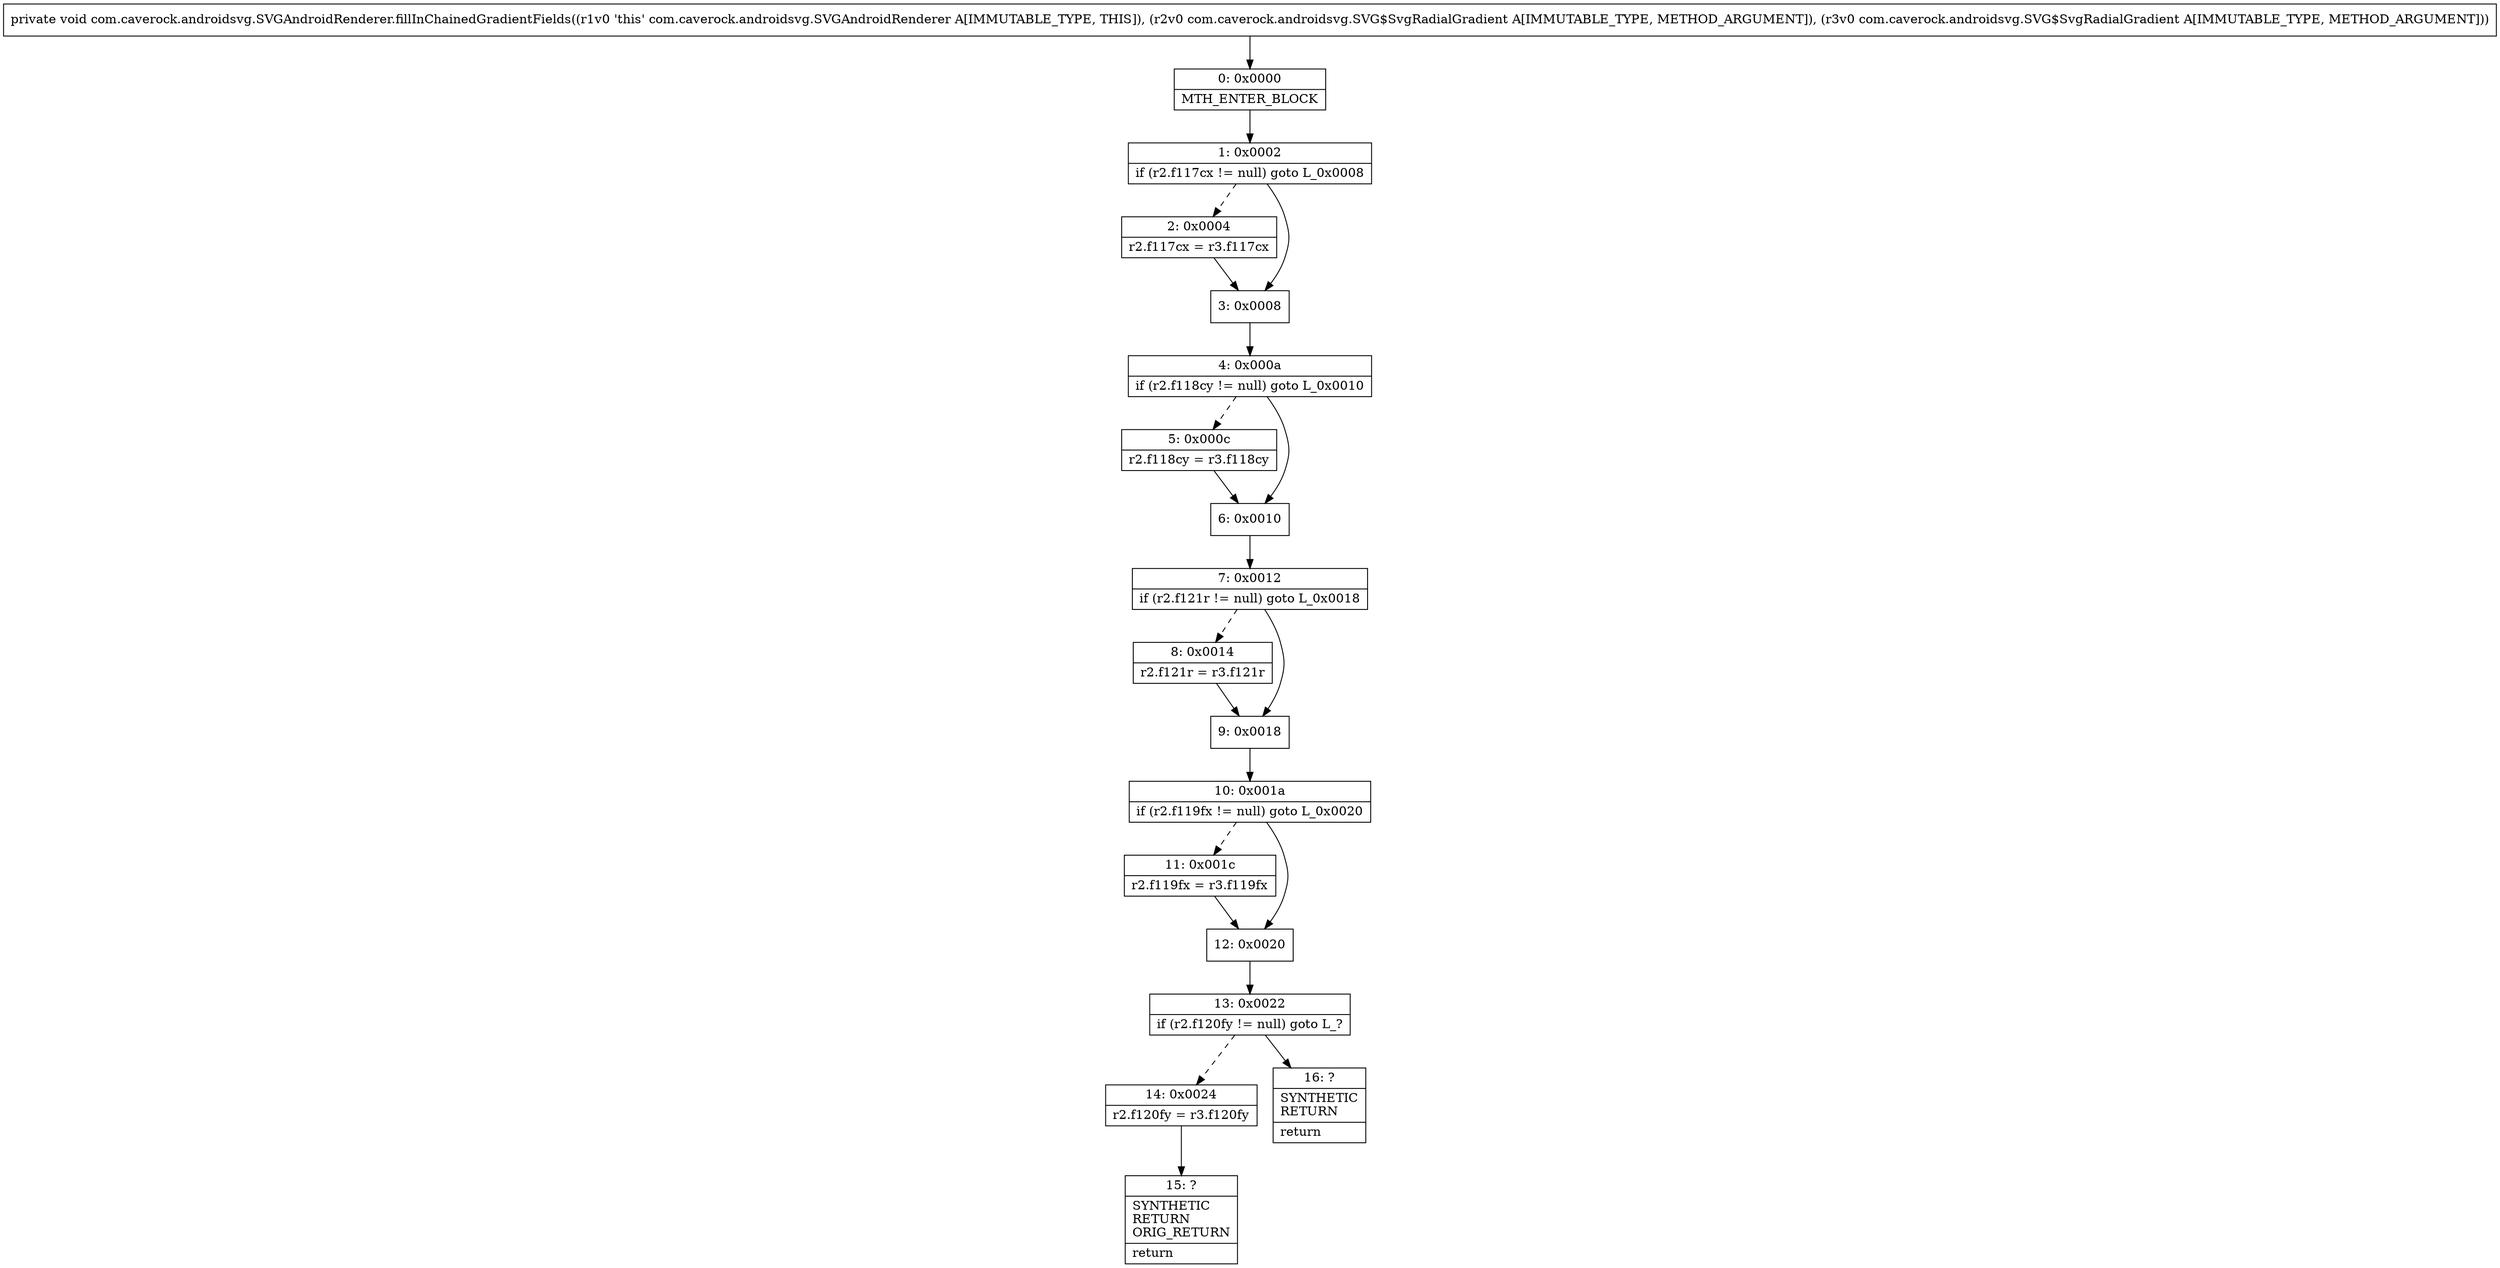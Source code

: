 digraph "CFG forcom.caverock.androidsvg.SVGAndroidRenderer.fillInChainedGradientFields(Lcom\/caverock\/androidsvg\/SVG$SvgRadialGradient;Lcom\/caverock\/androidsvg\/SVG$SvgRadialGradient;)V" {
Node_0 [shape=record,label="{0\:\ 0x0000|MTH_ENTER_BLOCK\l}"];
Node_1 [shape=record,label="{1\:\ 0x0002|if (r2.f117cx != null) goto L_0x0008\l}"];
Node_2 [shape=record,label="{2\:\ 0x0004|r2.f117cx = r3.f117cx\l}"];
Node_3 [shape=record,label="{3\:\ 0x0008}"];
Node_4 [shape=record,label="{4\:\ 0x000a|if (r2.f118cy != null) goto L_0x0010\l}"];
Node_5 [shape=record,label="{5\:\ 0x000c|r2.f118cy = r3.f118cy\l}"];
Node_6 [shape=record,label="{6\:\ 0x0010}"];
Node_7 [shape=record,label="{7\:\ 0x0012|if (r2.f121r != null) goto L_0x0018\l}"];
Node_8 [shape=record,label="{8\:\ 0x0014|r2.f121r = r3.f121r\l}"];
Node_9 [shape=record,label="{9\:\ 0x0018}"];
Node_10 [shape=record,label="{10\:\ 0x001a|if (r2.f119fx != null) goto L_0x0020\l}"];
Node_11 [shape=record,label="{11\:\ 0x001c|r2.f119fx = r3.f119fx\l}"];
Node_12 [shape=record,label="{12\:\ 0x0020}"];
Node_13 [shape=record,label="{13\:\ 0x0022|if (r2.f120fy != null) goto L_?\l}"];
Node_14 [shape=record,label="{14\:\ 0x0024|r2.f120fy = r3.f120fy\l}"];
Node_15 [shape=record,label="{15\:\ ?|SYNTHETIC\lRETURN\lORIG_RETURN\l|return\l}"];
Node_16 [shape=record,label="{16\:\ ?|SYNTHETIC\lRETURN\l|return\l}"];
MethodNode[shape=record,label="{private void com.caverock.androidsvg.SVGAndroidRenderer.fillInChainedGradientFields((r1v0 'this' com.caverock.androidsvg.SVGAndroidRenderer A[IMMUTABLE_TYPE, THIS]), (r2v0 com.caverock.androidsvg.SVG$SvgRadialGradient A[IMMUTABLE_TYPE, METHOD_ARGUMENT]), (r3v0 com.caverock.androidsvg.SVG$SvgRadialGradient A[IMMUTABLE_TYPE, METHOD_ARGUMENT])) }"];
MethodNode -> Node_0;
Node_0 -> Node_1;
Node_1 -> Node_2[style=dashed];
Node_1 -> Node_3;
Node_2 -> Node_3;
Node_3 -> Node_4;
Node_4 -> Node_5[style=dashed];
Node_4 -> Node_6;
Node_5 -> Node_6;
Node_6 -> Node_7;
Node_7 -> Node_8[style=dashed];
Node_7 -> Node_9;
Node_8 -> Node_9;
Node_9 -> Node_10;
Node_10 -> Node_11[style=dashed];
Node_10 -> Node_12;
Node_11 -> Node_12;
Node_12 -> Node_13;
Node_13 -> Node_14[style=dashed];
Node_13 -> Node_16;
Node_14 -> Node_15;
}

